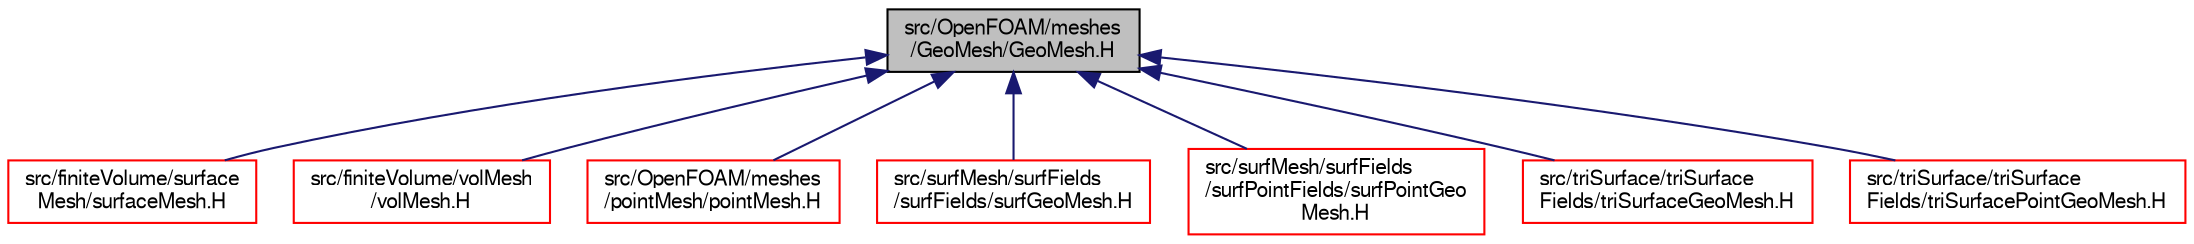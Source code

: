 digraph "src/OpenFOAM/meshes/GeoMesh/GeoMesh.H"
{
  bgcolor="transparent";
  edge [fontname="FreeSans",fontsize="10",labelfontname="FreeSans",labelfontsize="10"];
  node [fontname="FreeSans",fontsize="10",shape=record];
  Node74 [label="src/OpenFOAM/meshes\l/GeoMesh/GeoMesh.H",height=0.2,width=0.4,color="black", fillcolor="grey75", style="filled", fontcolor="black"];
  Node74 -> Node75 [dir="back",color="midnightblue",fontsize="10",style="solid",fontname="FreeSans"];
  Node75 [label="src/finiteVolume/surface\lMesh/surfaceMesh.H",height=0.2,width=0.4,color="red",URL="$a04343.html"];
  Node74 -> Node757 [dir="back",color="midnightblue",fontsize="10",style="solid",fontname="FreeSans"];
  Node757 [label="src/finiteVolume/volMesh\l/volMesh.H",height=0.2,width=0.4,color="red",URL="$a04346.html"];
  Node74 -> Node1655 [dir="back",color="midnightblue",fontsize="10",style="solid",fontname="FreeSans"];
  Node1655 [label="src/OpenFOAM/meshes\l/pointMesh/pointMesh.H",height=0.2,width=0.4,color="red",URL="$a11399.html"];
  Node74 -> Node1797 [dir="back",color="midnightblue",fontsize="10",style="solid",fontname="FreeSans"];
  Node1797 [label="src/surfMesh/surfFields\l/surfFields/surfGeoMesh.H",height=0.2,width=0.4,color="red",URL="$a15293.html"];
  Node74 -> Node1800 [dir="back",color="midnightblue",fontsize="10",style="solid",fontname="FreeSans"];
  Node1800 [label="src/surfMesh/surfFields\l/surfPointFields/surfPointGeo\lMesh.H",height=0.2,width=0.4,color="red",URL="$a15305.html"];
  Node74 -> Node1803 [dir="back",color="midnightblue",fontsize="10",style="solid",fontname="FreeSans"];
  Node1803 [label="src/triSurface/triSurface\lFields/triSurfaceGeoMesh.H",height=0.2,width=0.4,color="red",URL="$a17039.html"];
  Node74 -> Node1817 [dir="back",color="midnightblue",fontsize="10",style="solid",fontname="FreeSans"];
  Node1817 [label="src/triSurface/triSurface\lFields/triSurfacePointGeoMesh.H",height=0.2,width=0.4,color="red",URL="$a17042.html"];
}
